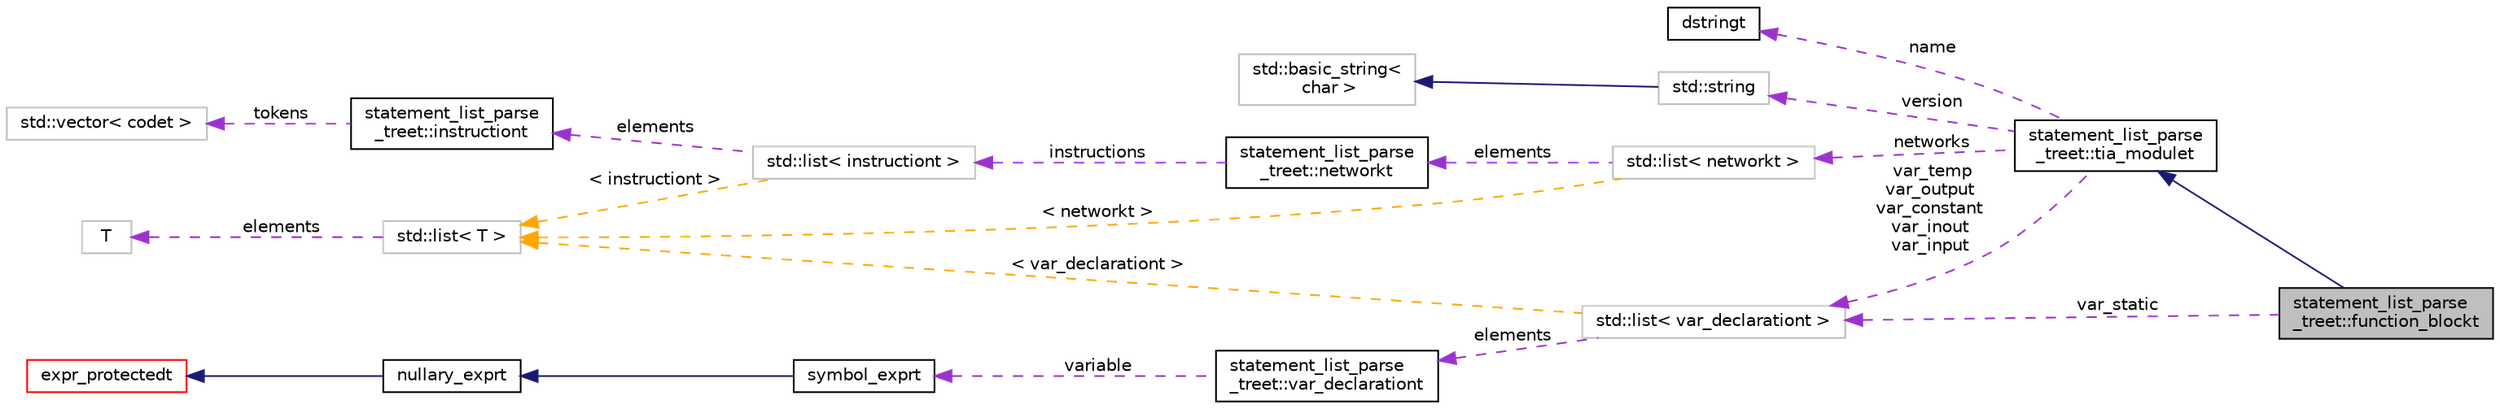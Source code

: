 digraph "statement_list_parse_treet::function_blockt"
{
 // LATEX_PDF_SIZE
  bgcolor="transparent";
  edge [fontname="Helvetica",fontsize="10",labelfontname="Helvetica",labelfontsize="10"];
  node [fontname="Helvetica",fontsize="10",shape=record];
  rankdir="LR";
  Node1 [label="statement_list_parse\l_treet::function_blockt",height=0.2,width=0.4,color="black", fillcolor="grey75", style="filled", fontcolor="black",tooltip="Structure for a simple function block in Statement List."];
  Node2 -> Node1 [dir="back",color="midnightblue",fontsize="10",style="solid",fontname="Helvetica"];
  Node2 [label="statement_list_parse\l_treet::tia_modulet",height=0.2,width=0.4,color="black",URL="$structstatement__list__parse__treet_1_1tia__modulet.html",tooltip="Base element of all modules in the Totally Integrated Automation (TIA) portal by Siemens."];
  Node3 -> Node2 [dir="back",color="darkorchid3",fontsize="10",style="dashed",label=" name" ,fontname="Helvetica"];
  Node3 [label="dstringt",height=0.2,width=0.4,color="black",URL="$classdstringt.html",tooltip="dstringt has one field, an unsigned integer no which is an index into a static table of strings."];
  Node4 -> Node2 [dir="back",color="darkorchid3",fontsize="10",style="dashed",label=" version" ,fontname="Helvetica"];
  Node4 [label="std::string",height=0.2,width=0.4,color="grey75",tooltip="STL class."];
  Node5 -> Node4 [dir="back",color="midnightblue",fontsize="10",style="solid",fontname="Helvetica"];
  Node5 [label="std::basic_string\<\l char \>",height=0.2,width=0.4,color="grey75",tooltip="STL class."];
  Node6 -> Node2 [dir="back",color="darkorchid3",fontsize="10",style="dashed",label=" networks" ,fontname="Helvetica"];
  Node6 [label="std::list\< networkt \>",height=0.2,width=0.4,color="grey75",tooltip=" "];
  Node7 -> Node6 [dir="back",color="darkorchid3",fontsize="10",style="dashed",label=" elements" ,fontname="Helvetica"];
  Node7 [label="statement_list_parse\l_treet::networkt",height=0.2,width=0.4,color="black",URL="$structstatement__list__parse__treet_1_1networkt.html",tooltip="Representation of a network in Siemens TIA."];
  Node8 -> Node7 [dir="back",color="darkorchid3",fontsize="10",style="dashed",label=" instructions" ,fontname="Helvetica"];
  Node8 [label="std::list\< instructiont \>",height=0.2,width=0.4,color="grey75",tooltip=" "];
  Node9 -> Node8 [dir="back",color="darkorchid3",fontsize="10",style="dashed",label=" elements" ,fontname="Helvetica"];
  Node9 [label="statement_list_parse\l_treet::instructiont",height=0.2,width=0.4,color="black",URL="$structstatement__list__parse__treet_1_1instructiont.html",tooltip="Represents a regular Statement List instruction which consists out of one or more codet tokens."];
  Node10 -> Node9 [dir="back",color="darkorchid3",fontsize="10",style="dashed",label=" tokens" ,fontname="Helvetica"];
  Node10 [label="std::vector\< codet \>",height=0.2,width=0.4,color="grey75",tooltip=" "];
  Node21 -> Node8 [dir="back",color="orange",fontsize="10",style="dashed",label=" \< instructiont \>" ,fontname="Helvetica"];
  Node21 [label="std::list\< T \>",height=0.2,width=0.4,color="grey75",tooltip="STL class."];
  Node19 -> Node21 [dir="back",color="darkorchid3",fontsize="10",style="dashed",label=" elements" ,fontname="Helvetica"];
  Node19 [label="T",height=0.2,width=0.4,color="grey75",tooltip=" "];
  Node21 -> Node6 [dir="back",color="orange",fontsize="10",style="dashed",label=" \< networkt \>" ,fontname="Helvetica"];
  Node22 -> Node2 [dir="back",color="darkorchid3",fontsize="10",style="dashed",label=" var_temp\nvar_output\nvar_constant\nvar_inout\nvar_input" ,fontname="Helvetica"];
  Node22 [label="std::list\< var_declarationt \>",height=0.2,width=0.4,color="grey75",tooltip=" "];
  Node23 -> Node22 [dir="back",color="darkorchid3",fontsize="10",style="dashed",label=" elements" ,fontname="Helvetica"];
  Node23 [label="statement_list_parse\l_treet::var_declarationt",height=0.2,width=0.4,color="black",URL="$structstatement__list__parse__treet_1_1var__declarationt.html",tooltip="Struct for a single variable declaration in Statement List."];
  Node24 -> Node23 [dir="back",color="darkorchid3",fontsize="10",style="dashed",label=" variable" ,fontname="Helvetica"];
  Node24 [label="symbol_exprt",height=0.2,width=0.4,color="black",URL="$classsymbol__exprt.html",tooltip="Expression to hold a symbol (variable)"];
  Node25 -> Node24 [dir="back",color="midnightblue",fontsize="10",style="solid",fontname="Helvetica"];
  Node25 [label="nullary_exprt",height=0.2,width=0.4,color="black",URL="$classnullary__exprt.html",tooltip="An expression without operands."];
  Node26 -> Node25 [dir="back",color="midnightblue",fontsize="10",style="solid",fontname="Helvetica"];
  Node26 [label="expr_protectedt",height=0.2,width=0.4,color="red",URL="$classexpr__protectedt.html",tooltip="Base class for all expressions."];
  Node21 -> Node22 [dir="back",color="orange",fontsize="10",style="dashed",label=" \< var_declarationt \>" ,fontname="Helvetica"];
  Node22 -> Node1 [dir="back",color="darkorchid3",fontsize="10",style="dashed",label=" var_static" ,fontname="Helvetica"];
}
